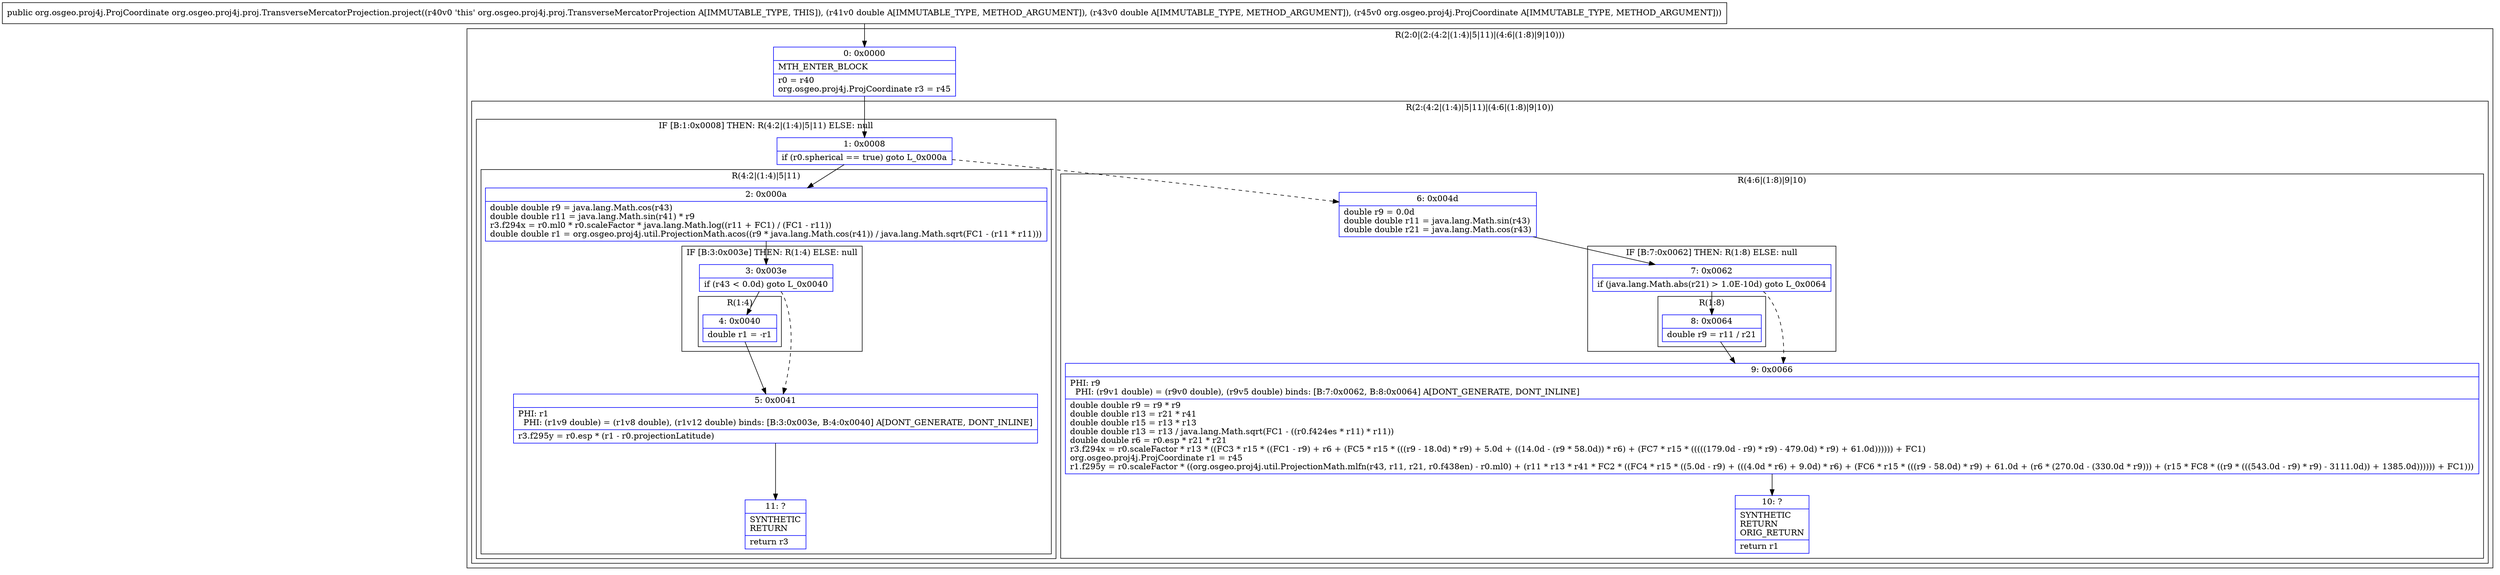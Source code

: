 digraph "CFG fororg.osgeo.proj4j.proj.TransverseMercatorProjection.project(DDLorg\/osgeo\/proj4j\/ProjCoordinate;)Lorg\/osgeo\/proj4j\/ProjCoordinate;" {
subgraph cluster_Region_258937497 {
label = "R(2:0|(2:(4:2|(1:4)|5|11)|(4:6|(1:8)|9|10)))";
node [shape=record,color=blue];
Node_0 [shape=record,label="{0\:\ 0x0000|MTH_ENTER_BLOCK\l|r0 = r40\lorg.osgeo.proj4j.ProjCoordinate r3 = r45\l}"];
subgraph cluster_Region_876392443 {
label = "R(2:(4:2|(1:4)|5|11)|(4:6|(1:8)|9|10))";
node [shape=record,color=blue];
subgraph cluster_IfRegion_1294251760 {
label = "IF [B:1:0x0008] THEN: R(4:2|(1:4)|5|11) ELSE: null";
node [shape=record,color=blue];
Node_1 [shape=record,label="{1\:\ 0x0008|if (r0.spherical == true) goto L_0x000a\l}"];
subgraph cluster_Region_1788143169 {
label = "R(4:2|(1:4)|5|11)";
node [shape=record,color=blue];
Node_2 [shape=record,label="{2\:\ 0x000a|double double r9 = java.lang.Math.cos(r43)\ldouble double r11 = java.lang.Math.sin(r41) * r9\lr3.f294x = r0.ml0 * r0.scaleFactor * java.lang.Math.log((r11 + FC1) \/ (FC1 \- r11))\ldouble double r1 = org.osgeo.proj4j.util.ProjectionMath.acos((r9 * java.lang.Math.cos(r41)) \/ java.lang.Math.sqrt(FC1 \- (r11 * r11)))\l}"];
subgraph cluster_IfRegion_1960597994 {
label = "IF [B:3:0x003e] THEN: R(1:4) ELSE: null";
node [shape=record,color=blue];
Node_3 [shape=record,label="{3\:\ 0x003e|if (r43 \< 0.0d) goto L_0x0040\l}"];
subgraph cluster_Region_1982838864 {
label = "R(1:4)";
node [shape=record,color=blue];
Node_4 [shape=record,label="{4\:\ 0x0040|double r1 = \-r1\l}"];
}
}
Node_5 [shape=record,label="{5\:\ 0x0041|PHI: r1 \l  PHI: (r1v9 double) = (r1v8 double), (r1v12 double) binds: [B:3:0x003e, B:4:0x0040] A[DONT_GENERATE, DONT_INLINE]\l|r3.f295y = r0.esp * (r1 \- r0.projectionLatitude)\l}"];
Node_11 [shape=record,label="{11\:\ ?|SYNTHETIC\lRETURN\l|return r3\l}"];
}
}
subgraph cluster_Region_1622602992 {
label = "R(4:6|(1:8)|9|10)";
node [shape=record,color=blue];
Node_6 [shape=record,label="{6\:\ 0x004d|double r9 = 0.0d\ldouble double r11 = java.lang.Math.sin(r43)\ldouble double r21 = java.lang.Math.cos(r43)\l}"];
subgraph cluster_IfRegion_1002764167 {
label = "IF [B:7:0x0062] THEN: R(1:8) ELSE: null";
node [shape=record,color=blue];
Node_7 [shape=record,label="{7\:\ 0x0062|if (java.lang.Math.abs(r21) \> 1.0E\-10d) goto L_0x0064\l}"];
subgraph cluster_Region_1288228701 {
label = "R(1:8)";
node [shape=record,color=blue];
Node_8 [shape=record,label="{8\:\ 0x0064|double r9 = r11 \/ r21\l}"];
}
}
Node_9 [shape=record,label="{9\:\ 0x0066|PHI: r9 \l  PHI: (r9v1 double) = (r9v0 double), (r9v5 double) binds: [B:7:0x0062, B:8:0x0064] A[DONT_GENERATE, DONT_INLINE]\l|double double r9 = r9 * r9\ldouble double r13 = r21 * r41\ldouble double r15 = r13 * r13\ldouble double r13 = r13 \/ java.lang.Math.sqrt(FC1 \- ((r0.f424es * r11) * r11))\ldouble double r6 = r0.esp * r21 * r21\lr3.f294x = r0.scaleFactor * r13 * ((FC3 * r15 * ((FC1 \- r9) + r6 + (FC5 * r15 * (((r9 \- 18.0d) * r9) + 5.0d + ((14.0d \- (r9 * 58.0d)) * r6) + (FC7 * r15 * (((((179.0d \- r9) * r9) \- 479.0d) * r9) + 61.0d)))))) + FC1)\lorg.osgeo.proj4j.ProjCoordinate r1 = r45\lr1.f295y = r0.scaleFactor * ((org.osgeo.proj4j.util.ProjectionMath.mlfn(r43, r11, r21, r0.f438en) \- r0.ml0) + (r11 * r13 * r41 * FC2 * ((FC4 * r15 * ((5.0d \- r9) + (((4.0d * r6) + 9.0d) * r6) + (FC6 * r15 * (((r9 \- 58.0d) * r9) + 61.0d + (r6 * (270.0d \- (330.0d * r9))) + (r15 * FC8 * ((r9 * (((543.0d \- r9) * r9) \- 3111.0d)) + 1385.0d)))))) + FC1)))\l}"];
Node_10 [shape=record,label="{10\:\ ?|SYNTHETIC\lRETURN\lORIG_RETURN\l|return r1\l}"];
}
}
}
MethodNode[shape=record,label="{public org.osgeo.proj4j.ProjCoordinate org.osgeo.proj4j.proj.TransverseMercatorProjection.project((r40v0 'this' org.osgeo.proj4j.proj.TransverseMercatorProjection A[IMMUTABLE_TYPE, THIS]), (r41v0 double A[IMMUTABLE_TYPE, METHOD_ARGUMENT]), (r43v0 double A[IMMUTABLE_TYPE, METHOD_ARGUMENT]), (r45v0 org.osgeo.proj4j.ProjCoordinate A[IMMUTABLE_TYPE, METHOD_ARGUMENT])) }"];
MethodNode -> Node_0;
Node_0 -> Node_1;
Node_1 -> Node_2;
Node_1 -> Node_6[style=dashed];
Node_2 -> Node_3;
Node_3 -> Node_4;
Node_3 -> Node_5[style=dashed];
Node_4 -> Node_5;
Node_5 -> Node_11;
Node_6 -> Node_7;
Node_7 -> Node_8;
Node_7 -> Node_9[style=dashed];
Node_8 -> Node_9;
Node_9 -> Node_10;
}

